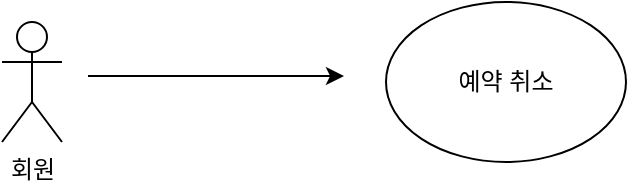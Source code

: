 <mxfile version="14.4.3" type="device"><diagram id="YF0zhiVt118trCrTC60g" name="페이지-1"><mxGraphModel dx="944" dy="632" grid="0" gridSize="10" guides="1" tooltips="1" connect="1" arrows="1" fold="1" page="1" pageScale="1" pageWidth="827" pageHeight="1169" math="0" shadow="0"><root><mxCell id="0"/><mxCell id="1" parent="0"/><mxCell id="lc975jvhIMxtxrNXq31w-1" value="회원" style="shape=umlActor;verticalLabelPosition=bottom;verticalAlign=top;html=1;outlineConnect=0;" vertex="1" parent="1"><mxGeometry x="170" y="280" width="30" height="60" as="geometry"/></mxCell><mxCell id="lc975jvhIMxtxrNXq31w-2" value="예약 취소" style="ellipse;whiteSpace=wrap;html=1;" vertex="1" parent="1"><mxGeometry x="362" y="270" width="120" height="80" as="geometry"/></mxCell><mxCell id="lc975jvhIMxtxrNXq31w-3" value="" style="endArrow=classic;html=1;" edge="1" parent="1"><mxGeometry width="50" height="50" relative="1" as="geometry"><mxPoint x="213" y="307" as="sourcePoint"/><mxPoint x="341" y="307" as="targetPoint"/></mxGeometry></mxCell></root></mxGraphModel></diagram></mxfile>